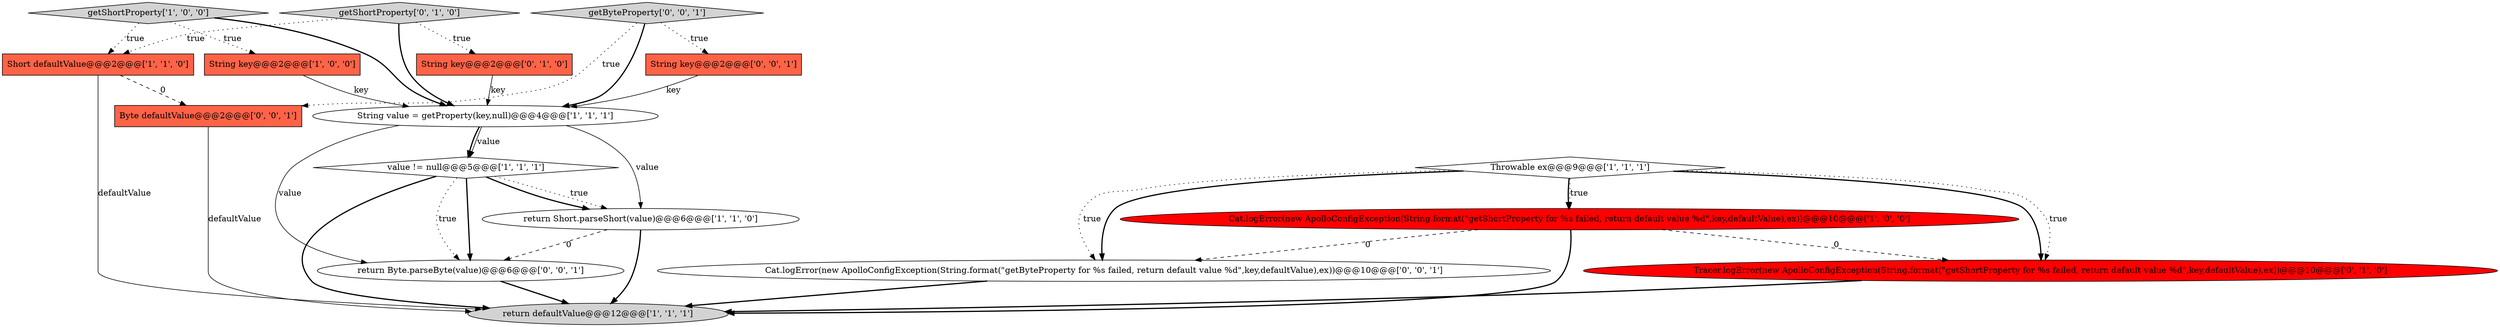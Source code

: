 digraph {
7 [style = filled, label = "Short defaultValue@@@2@@@['1', '1', '0']", fillcolor = tomato, shape = box image = "AAA0AAABBB1BBB"];
2 [style = filled, label = "return defaultValue@@@12@@@['1', '1', '1']", fillcolor = lightgray, shape = ellipse image = "AAA0AAABBB1BBB"];
14 [style = filled, label = "Byte defaultValue@@@2@@@['0', '0', '1']", fillcolor = tomato, shape = box image = "AAA0AAABBB3BBB"];
3 [style = filled, label = "Cat.logError(new ApolloConfigException(String.format(\"getShortProperty for %s failed, return default value %d\",key,defaultValue),ex))@@@10@@@['1', '0', '0']", fillcolor = red, shape = ellipse image = "AAA1AAABBB1BBB"];
12 [style = filled, label = "return Byte.parseByte(value)@@@6@@@['0', '0', '1']", fillcolor = white, shape = ellipse image = "AAA0AAABBB3BBB"];
0 [style = filled, label = "getShortProperty['1', '0', '0']", fillcolor = lightgray, shape = diamond image = "AAA0AAABBB1BBB"];
10 [style = filled, label = "String key@@@2@@@['0', '1', '0']", fillcolor = tomato, shape = box image = "AAA0AAABBB2BBB"];
15 [style = filled, label = "getByteProperty['0', '0', '1']", fillcolor = lightgray, shape = diamond image = "AAA0AAABBB3BBB"];
13 [style = filled, label = "String key@@@2@@@['0', '0', '1']", fillcolor = tomato, shape = box image = "AAA0AAABBB3BBB"];
5 [style = filled, label = "return Short.parseShort(value)@@@6@@@['1', '1', '0']", fillcolor = white, shape = ellipse image = "AAA0AAABBB1BBB"];
11 [style = filled, label = "getShortProperty['0', '1', '0']", fillcolor = lightgray, shape = diamond image = "AAA0AAABBB2BBB"];
16 [style = filled, label = "Cat.logError(new ApolloConfigException(String.format(\"getByteProperty for %s failed, return default value %d\",key,defaultValue),ex))@@@10@@@['0', '0', '1']", fillcolor = white, shape = ellipse image = "AAA0AAABBB3BBB"];
8 [style = filled, label = "String value = getProperty(key,null)@@@4@@@['1', '1', '1']", fillcolor = white, shape = ellipse image = "AAA0AAABBB1BBB"];
4 [style = filled, label = "String key@@@2@@@['1', '0', '0']", fillcolor = tomato, shape = box image = "AAA0AAABBB1BBB"];
9 [style = filled, label = "Tracer.logError(new ApolloConfigException(String.format(\"getShortProperty for %s failed, return default value %d\",key,defaultValue),ex))@@@10@@@['0', '1', '0']", fillcolor = red, shape = ellipse image = "AAA1AAABBB2BBB"];
6 [style = filled, label = "value != null@@@5@@@['1', '1', '1']", fillcolor = white, shape = diamond image = "AAA0AAABBB1BBB"];
1 [style = filled, label = "Throwable ex@@@9@@@['1', '1', '1']", fillcolor = white, shape = diamond image = "AAA0AAABBB1BBB"];
11->7 [style = dotted, label="true"];
5->12 [style = dashed, label="0"];
9->2 [style = bold, label=""];
11->10 [style = dotted, label="true"];
7->14 [style = dashed, label="0"];
0->4 [style = dotted, label="true"];
1->3 [style = bold, label=""];
8->6 [style = bold, label=""];
16->2 [style = bold, label=""];
15->14 [style = dotted, label="true"];
8->12 [style = solid, label="value"];
1->9 [style = bold, label=""];
15->13 [style = dotted, label="true"];
6->2 [style = bold, label=""];
1->3 [style = dotted, label="true"];
4->8 [style = solid, label="key"];
8->5 [style = solid, label="value"];
6->5 [style = bold, label=""];
5->2 [style = bold, label=""];
12->2 [style = bold, label=""];
13->8 [style = solid, label="key"];
3->2 [style = bold, label=""];
8->6 [style = solid, label="value"];
3->9 [style = dashed, label="0"];
1->16 [style = bold, label=""];
1->9 [style = dotted, label="true"];
0->8 [style = bold, label=""];
14->2 [style = solid, label="defaultValue"];
7->2 [style = solid, label="defaultValue"];
10->8 [style = solid, label="key"];
11->8 [style = bold, label=""];
1->16 [style = dotted, label="true"];
6->12 [style = dotted, label="true"];
0->7 [style = dotted, label="true"];
15->8 [style = bold, label=""];
3->16 [style = dashed, label="0"];
6->5 [style = dotted, label="true"];
6->12 [style = bold, label=""];
}

